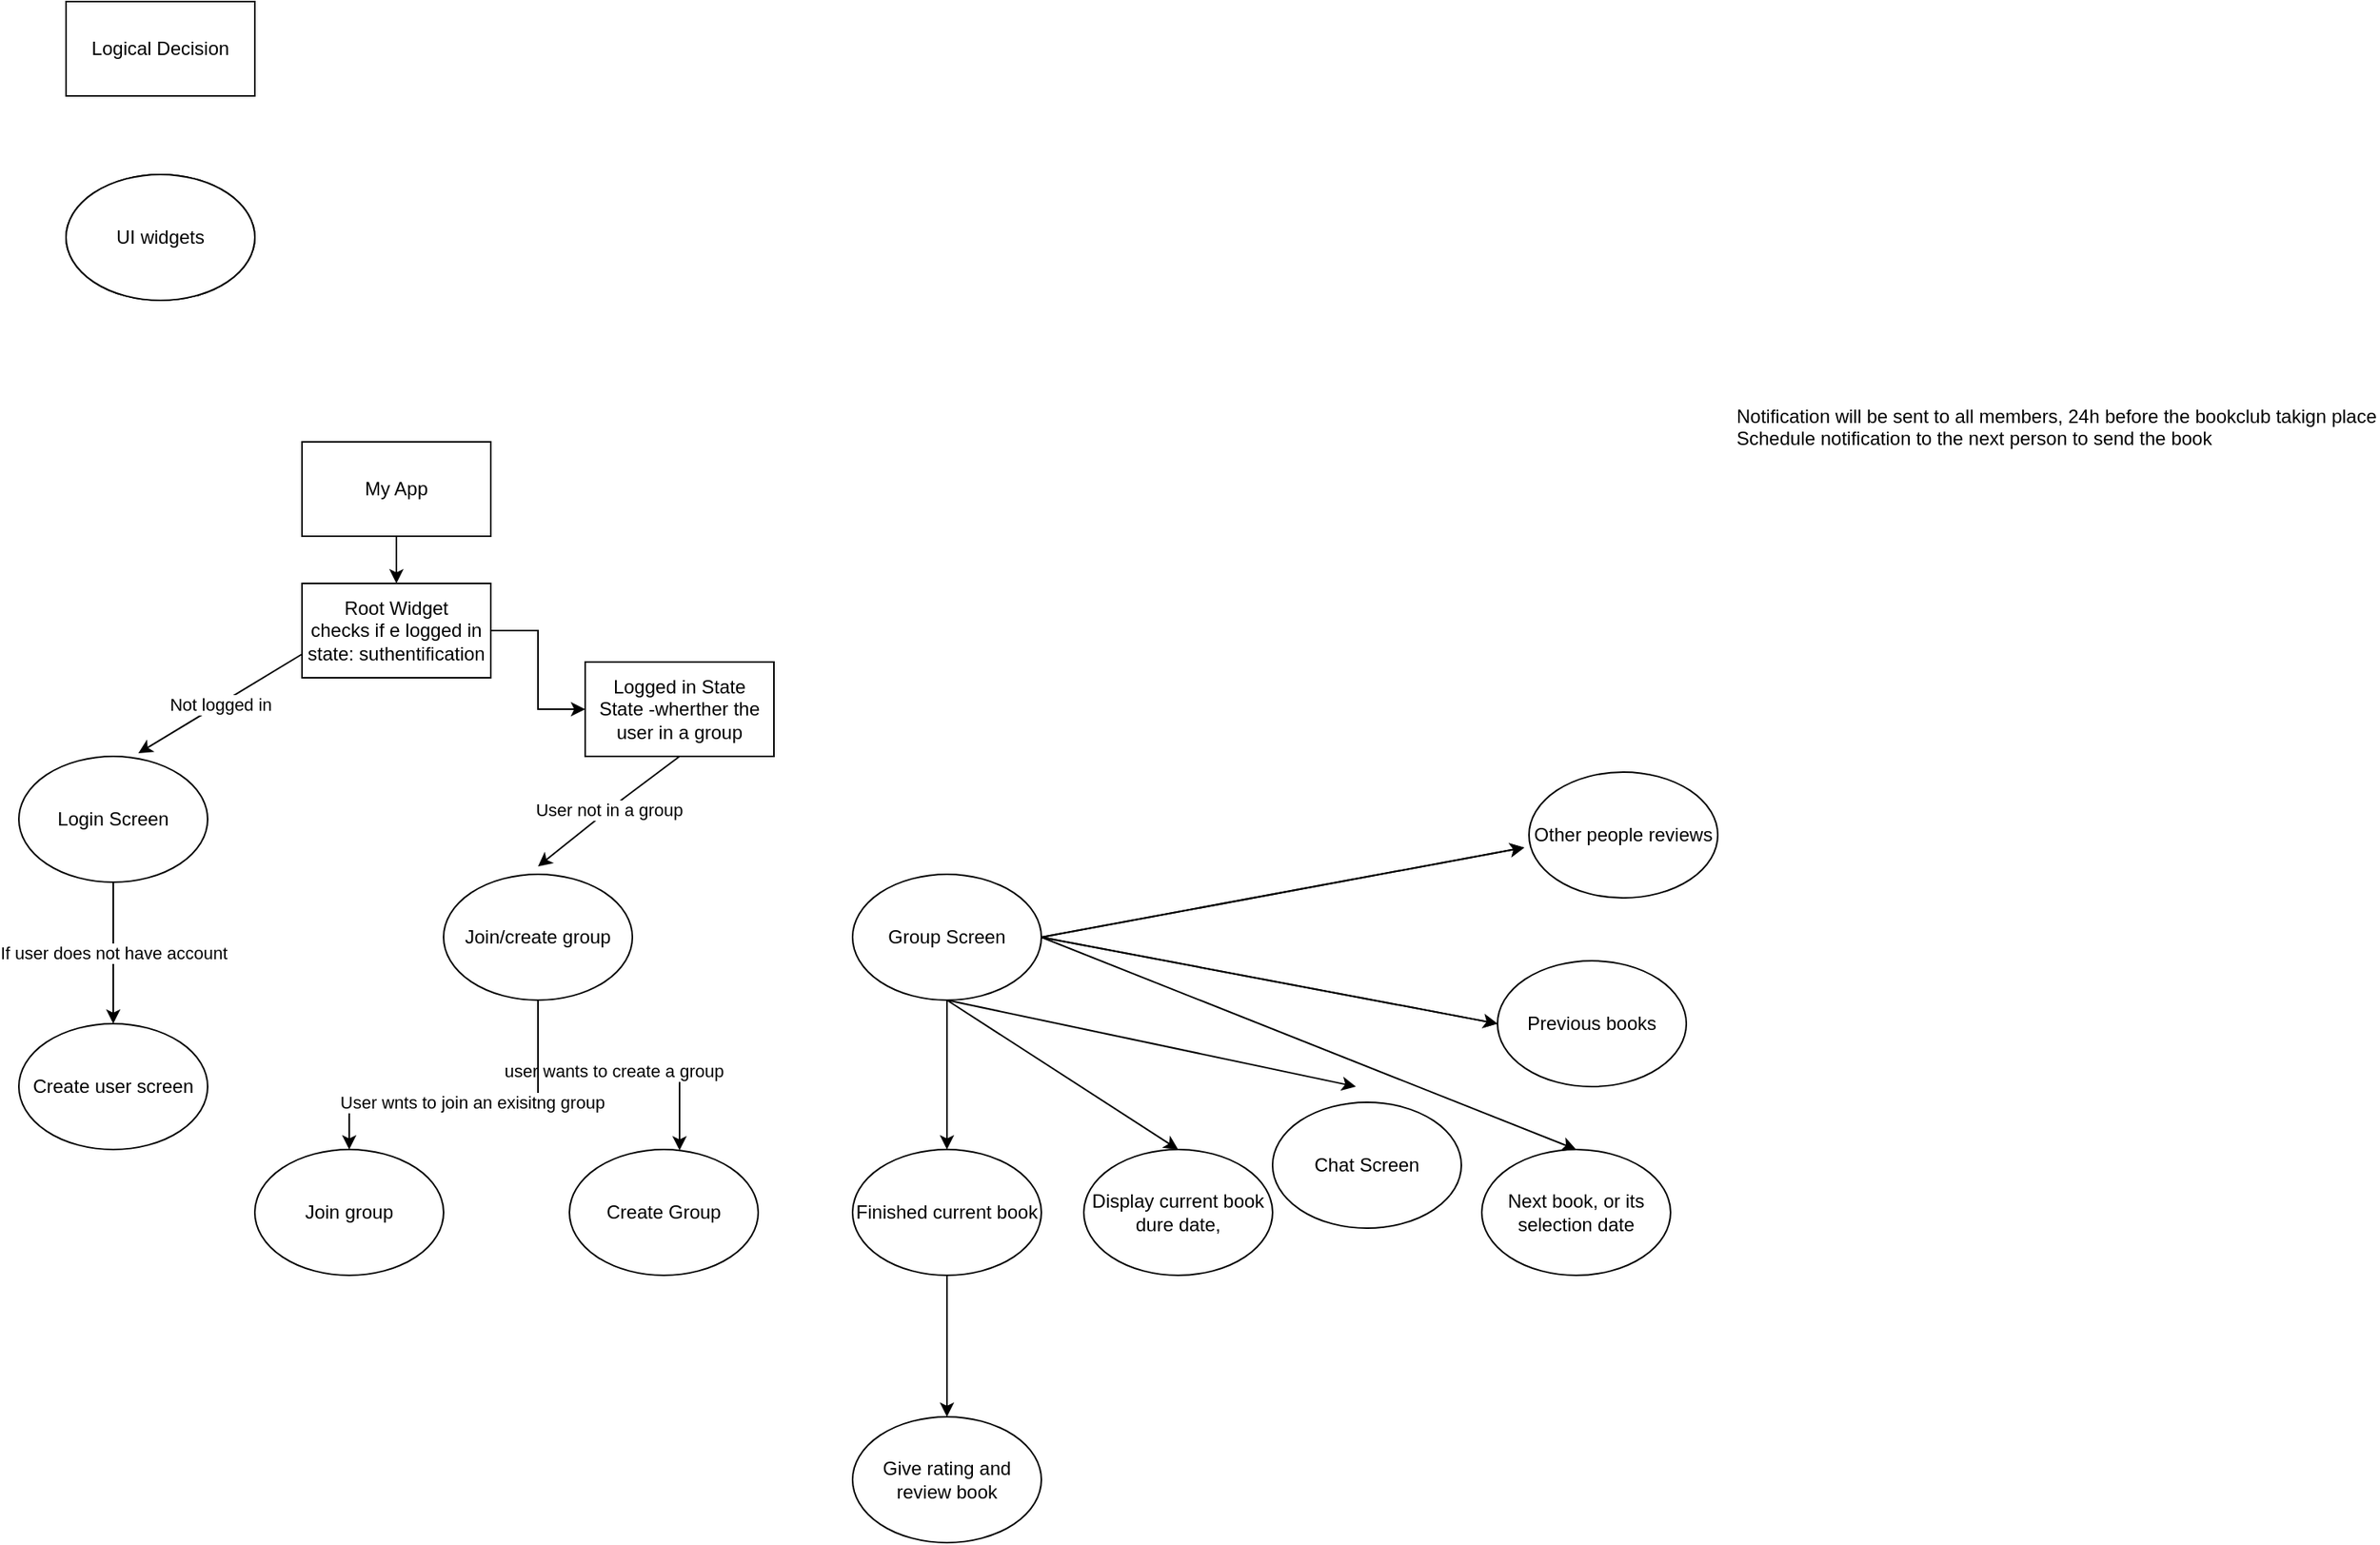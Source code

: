 <mxfile version="13.10.9" type="github"><diagram id="EI-6MCP_7L09HHkQjSsY" name="Page-1"><mxGraphModel dx="1422" dy="754" grid="1" gridSize="10" guides="1" tooltips="1" connect="1" arrows="1" fold="1" page="1" pageScale="1" pageWidth="827" pageHeight="1169" math="0" shadow="0"><root><mxCell id="0"/><mxCell id="1" parent="0"/><mxCell id="Kf8sH23dU5gsf6tLgpI0-1" value="Logical Decision" style="rounded=0;whiteSpace=wrap;html=1;" vertex="1" parent="1"><mxGeometry x="60" y="30" width="120" height="60" as="geometry"/></mxCell><mxCell id="Kf8sH23dU5gsf6tLgpI0-2" value="UI widgets" style="ellipse;whiteSpace=wrap;html=1;" vertex="1" parent="1"><mxGeometry x="60" y="140" width="120" height="80" as="geometry"/></mxCell><mxCell id="Kf8sH23dU5gsf6tLgpI0-34" value="" style="edgeStyle=orthogonalEdgeStyle;rounded=0;orthogonalLoop=1;jettySize=auto;html=1;" edge="1" parent="1" source="Kf8sH23dU5gsf6tLgpI0-3" target="Kf8sH23dU5gsf6tLgpI0-8"><mxGeometry relative="1" as="geometry"/></mxCell><mxCell id="Kf8sH23dU5gsf6tLgpI0-3" value="&lt;div&gt;Root Widget&lt;/div&gt;&lt;div&gt;checks if e logged in&lt;br&gt;&lt;/div&gt;&lt;div&gt;state: suthentification&lt;br&gt;&lt;/div&gt;" style="rounded=0;whiteSpace=wrap;html=1;" vertex="1" parent="1"><mxGeometry x="210" y="400" width="120" height="60" as="geometry"/></mxCell><mxCell id="Kf8sH23dU5gsf6tLgpI0-35" value="" style="edgeStyle=orthogonalEdgeStyle;rounded=0;orthogonalLoop=1;jettySize=auto;html=1;" edge="1" parent="1" source="Kf8sH23dU5gsf6tLgpI0-4" target="Kf8sH23dU5gsf6tLgpI0-3"><mxGeometry relative="1" as="geometry"/></mxCell><mxCell id="Kf8sH23dU5gsf6tLgpI0-4" value="My App" style="rounded=0;whiteSpace=wrap;html=1;" vertex="1" parent="1"><mxGeometry x="210" y="310" width="120" height="60" as="geometry"/></mxCell><mxCell id="Kf8sH23dU5gsf6tLgpI0-5" value="UI widgets" style="ellipse;whiteSpace=wrap;html=1;" vertex="1" parent="1"><mxGeometry x="60" y="140" width="120" height="80" as="geometry"/></mxCell><mxCell id="Kf8sH23dU5gsf6tLgpI0-13" value="If user does not have account " style="edgeStyle=orthogonalEdgeStyle;rounded=0;orthogonalLoop=1;jettySize=auto;html=1;" edge="1" parent="1" source="Kf8sH23dU5gsf6tLgpI0-6" target="Kf8sH23dU5gsf6tLgpI0-7"><mxGeometry relative="1" as="geometry"/></mxCell><mxCell id="Kf8sH23dU5gsf6tLgpI0-6" value="Login Screen" style="ellipse;whiteSpace=wrap;html=1;" vertex="1" parent="1"><mxGeometry x="30" y="510" width="120" height="80" as="geometry"/></mxCell><mxCell id="Kf8sH23dU5gsf6tLgpI0-7" value="Create user screen" style="ellipse;whiteSpace=wrap;html=1;" vertex="1" parent="1"><mxGeometry x="30" y="680" width="120" height="80" as="geometry"/></mxCell><mxCell id="Kf8sH23dU5gsf6tLgpI0-8" value="&lt;div&gt;Logged in State&lt;/div&gt;&lt;div&gt;State -wherther the user in a group&lt;br&gt;&lt;/div&gt;" style="rounded=0;whiteSpace=wrap;html=1;" vertex="1" parent="1"><mxGeometry x="390" y="450" width="120" height="60" as="geometry"/></mxCell><mxCell id="Kf8sH23dU5gsf6tLgpI0-17" value="user wants to create a group" style="edgeStyle=orthogonalEdgeStyle;rounded=0;orthogonalLoop=1;jettySize=auto;html=1;" edge="1" parent="1" source="Kf8sH23dU5gsf6tLgpI0-9" target="Kf8sH23dU5gsf6tLgpI0-16"><mxGeometry relative="1" as="geometry"><Array as="points"><mxPoint x="360" y="710"/><mxPoint x="450" y="710"/></Array></mxGeometry></mxCell><mxCell id="Kf8sH23dU5gsf6tLgpI0-9" value="Join/create group" style="ellipse;whiteSpace=wrap;html=1;" vertex="1" parent="1"><mxGeometry x="300" y="585" width="120" height="80" as="geometry"/></mxCell><mxCell id="Kf8sH23dU5gsf6tLgpI0-22" value="" style="edgeStyle=orthogonalEdgeStyle;rounded=0;orthogonalLoop=1;jettySize=auto;html=1;" edge="1" parent="1" source="Kf8sH23dU5gsf6tLgpI0-10" target="Kf8sH23dU5gsf6tLgpI0-20"><mxGeometry relative="1" as="geometry"/></mxCell><mxCell id="Kf8sH23dU5gsf6tLgpI0-10" value="Group Screen " style="ellipse;whiteSpace=wrap;html=1;" vertex="1" parent="1"><mxGeometry x="560" y="585" width="120" height="80" as="geometry"/></mxCell><mxCell id="Kf8sH23dU5gsf6tLgpI0-11" value="User not in a group" style="endArrow=classic;html=1;exitX=0.5;exitY=1;exitDx=0;exitDy=0;" edge="1" parent="1" source="Kf8sH23dU5gsf6tLgpI0-8"><mxGeometry width="50" height="50" relative="1" as="geometry"><mxPoint x="360" y="460" as="sourcePoint"/><mxPoint x="360" y="580" as="targetPoint"/><Array as="points"><mxPoint x="410" y="540"/></Array></mxGeometry></mxCell><mxCell id="Kf8sH23dU5gsf6tLgpI0-12" value="Not logged in" style="endArrow=classic;html=1;entryX=0.633;entryY=-0.025;entryDx=0;entryDy=0;entryPerimeter=0;exitX=0;exitY=0.75;exitDx=0;exitDy=0;" edge="1" parent="1" source="Kf8sH23dU5gsf6tLgpI0-3" target="Kf8sH23dU5gsf6tLgpI0-6"><mxGeometry width="50" height="50" relative="1" as="geometry"><mxPoint x="150" y="460" as="sourcePoint"/><mxPoint x="200" y="410" as="targetPoint"/></mxGeometry></mxCell><mxCell id="Kf8sH23dU5gsf6tLgpI0-15" value="Join group" style="ellipse;whiteSpace=wrap;html=1;" vertex="1" parent="1"><mxGeometry x="180" y="760" width="120" height="80" as="geometry"/></mxCell><mxCell id="Kf8sH23dU5gsf6tLgpI0-16" value="Create Group" style="ellipse;whiteSpace=wrap;html=1;" vertex="1" parent="1"><mxGeometry x="380" y="760" width="120" height="80" as="geometry"/></mxCell><mxCell id="Kf8sH23dU5gsf6tLgpI0-18" value="User wnts to join an exisitng group" style="edgeStyle=orthogonalEdgeStyle;rounded=0;orthogonalLoop=1;jettySize=auto;html=1;" edge="1" parent="1" target="Kf8sH23dU5gsf6tLgpI0-15"><mxGeometry relative="1" as="geometry"><mxPoint x="360" y="665" as="sourcePoint"/><mxPoint x="450" y="710" as="targetPoint"/><Array as="points"><mxPoint x="360" y="730"/><mxPoint x="240" y="730"/></Array></mxGeometry></mxCell><mxCell id="Kf8sH23dU5gsf6tLgpI0-23" value="" style="edgeStyle=orthogonalEdgeStyle;rounded=0;orthogonalLoop=1;jettySize=auto;html=1;" edge="1" parent="1" source="Kf8sH23dU5gsf6tLgpI0-20" target="Kf8sH23dU5gsf6tLgpI0-21"><mxGeometry relative="1" as="geometry"/></mxCell><mxCell id="Kf8sH23dU5gsf6tLgpI0-20" value="Finished current book" style="ellipse;whiteSpace=wrap;html=1;" vertex="1" parent="1"><mxGeometry x="560" y="760" width="120" height="80" as="geometry"/></mxCell><mxCell id="Kf8sH23dU5gsf6tLgpI0-21" value="Give rating and review book" style="ellipse;whiteSpace=wrap;html=1;" vertex="1" parent="1"><mxGeometry x="560" y="930" width="120" height="80" as="geometry"/></mxCell><mxCell id="Kf8sH23dU5gsf6tLgpI0-24" value="Display current book dure date, " style="ellipse;whiteSpace=wrap;html=1;" vertex="1" parent="1"><mxGeometry x="707" y="760" width="120" height="80" as="geometry"/></mxCell><mxCell id="Kf8sH23dU5gsf6tLgpI0-25" value="" style="endArrow=classic;html=1;entryX=0.5;entryY=0;entryDx=0;entryDy=0;exitX=0.5;exitY=1;exitDx=0;exitDy=0;" edge="1" parent="1" source="Kf8sH23dU5gsf6tLgpI0-10" target="Kf8sH23dU5gsf6tLgpI0-24"><mxGeometry width="50" height="50" relative="1" as="geometry"><mxPoint x="590" y="780" as="sourcePoint"/><mxPoint x="640" y="730" as="targetPoint"/></mxGeometry></mxCell><mxCell id="Kf8sH23dU5gsf6tLgpI0-26" value="Previous books" style="ellipse;whiteSpace=wrap;html=1;" vertex="1" parent="1"><mxGeometry x="970" y="640" width="120" height="80" as="geometry"/></mxCell><mxCell id="Kf8sH23dU5gsf6tLgpI0-27" value="Chat Screen" style="ellipse;whiteSpace=wrap;html=1;" vertex="1" parent="1"><mxGeometry x="827" y="730" width="120" height="80" as="geometry"/></mxCell><mxCell id="Kf8sH23dU5gsf6tLgpI0-29" value="Other people reviews " style="ellipse;whiteSpace=wrap;html=1;" vertex="1" parent="1"><mxGeometry x="990" y="520" width="120" height="80" as="geometry"/></mxCell><mxCell id="Kf8sH23dU5gsf6tLgpI0-31" value="Next book, or its selection date" style="ellipse;whiteSpace=wrap;html=1;" vertex="1" parent="1"><mxGeometry x="960" y="760" width="120" height="80" as="geometry"/></mxCell><mxCell id="Kf8sH23dU5gsf6tLgpI0-33" value="&lt;div&gt;Notification will be sent to all members, 24h before the bookclub takign place&lt;/div&gt;&lt;div&gt;Schedule notification to the next person to send the book &lt;br&gt;&lt;/div&gt;&lt;div&gt;&lt;br&gt;&lt;/div&gt;&lt;div&gt;&lt;br&gt;&lt;/div&gt;" style="text;whiteSpace=wrap;html=1;" vertex="1" parent="1"><mxGeometry x="1120" y="280" width="410" height="30" as="geometry"/></mxCell><mxCell id="Kf8sH23dU5gsf6tLgpI0-36" value="" style="endArrow=classic;html=1;exitX=1;exitY=0.5;exitDx=0;exitDy=0;entryX=-0.025;entryY=0.6;entryDx=0;entryDy=0;entryPerimeter=0;" edge="1" parent="1" source="Kf8sH23dU5gsf6tLgpI0-10" target="Kf8sH23dU5gsf6tLgpI0-29"><mxGeometry width="50" height="50" relative="1" as="geometry"><mxPoint x="810" y="530" as="sourcePoint"/><mxPoint x="860" y="480" as="targetPoint"/></mxGeometry></mxCell><mxCell id="Kf8sH23dU5gsf6tLgpI0-37" value="" style="endArrow=classic;html=1;exitX=1;exitY=0.5;exitDx=0;exitDy=0;entryX=-0.025;entryY=0.6;entryDx=0;entryDy=0;entryPerimeter=0;" edge="1" parent="1"><mxGeometry width="50" height="50" relative="1" as="geometry"><mxPoint x="680" y="625" as="sourcePoint"/><mxPoint x="987" y="568" as="targetPoint"/></mxGeometry></mxCell><mxCell id="Kf8sH23dU5gsf6tLgpI0-38" value="" style="endArrow=classic;html=1;exitX=1;exitY=0.5;exitDx=0;exitDy=0;entryX=0;entryY=0.5;entryDx=0;entryDy=0;" edge="1" parent="1" source="Kf8sH23dU5gsf6tLgpI0-10" target="Kf8sH23dU5gsf6tLgpI0-26"><mxGeometry width="50" height="50" relative="1" as="geometry"><mxPoint x="690" y="635" as="sourcePoint"/><mxPoint x="997" y="580" as="targetPoint"/></mxGeometry></mxCell><mxCell id="Kf8sH23dU5gsf6tLgpI0-39" value="" style="endArrow=classic;html=1;exitX=1;exitY=0.5;exitDx=0;exitDy=0;entryX=0;entryY=0.5;entryDx=0;entryDy=0;" edge="1" parent="1"><mxGeometry width="50" height="50" relative="1" as="geometry"><mxPoint x="680" y="625" as="sourcePoint"/><mxPoint x="970" y="680" as="targetPoint"/></mxGeometry></mxCell><mxCell id="Kf8sH23dU5gsf6tLgpI0-40" value="" style="endArrow=classic;html=1;exitX=1;exitY=0.5;exitDx=0;exitDy=0;entryX=0.5;entryY=0;entryDx=0;entryDy=0;" edge="1" parent="1" source="Kf8sH23dU5gsf6tLgpI0-10" target="Kf8sH23dU5gsf6tLgpI0-31"><mxGeometry width="50" height="50" relative="1" as="geometry"><mxPoint x="690" y="635" as="sourcePoint"/><mxPoint x="980" y="690" as="targetPoint"/></mxGeometry></mxCell><mxCell id="Kf8sH23dU5gsf6tLgpI0-41" value="" style="endArrow=classic;html=1;exitX=0.5;exitY=1;exitDx=0;exitDy=0;" edge="1" parent="1" source="Kf8sH23dU5gsf6tLgpI0-10"><mxGeometry width="50" height="50" relative="1" as="geometry"><mxPoint x="700" y="645" as="sourcePoint"/><mxPoint x="880" y="720" as="targetPoint"/></mxGeometry></mxCell></root></mxGraphModel></diagram></mxfile>